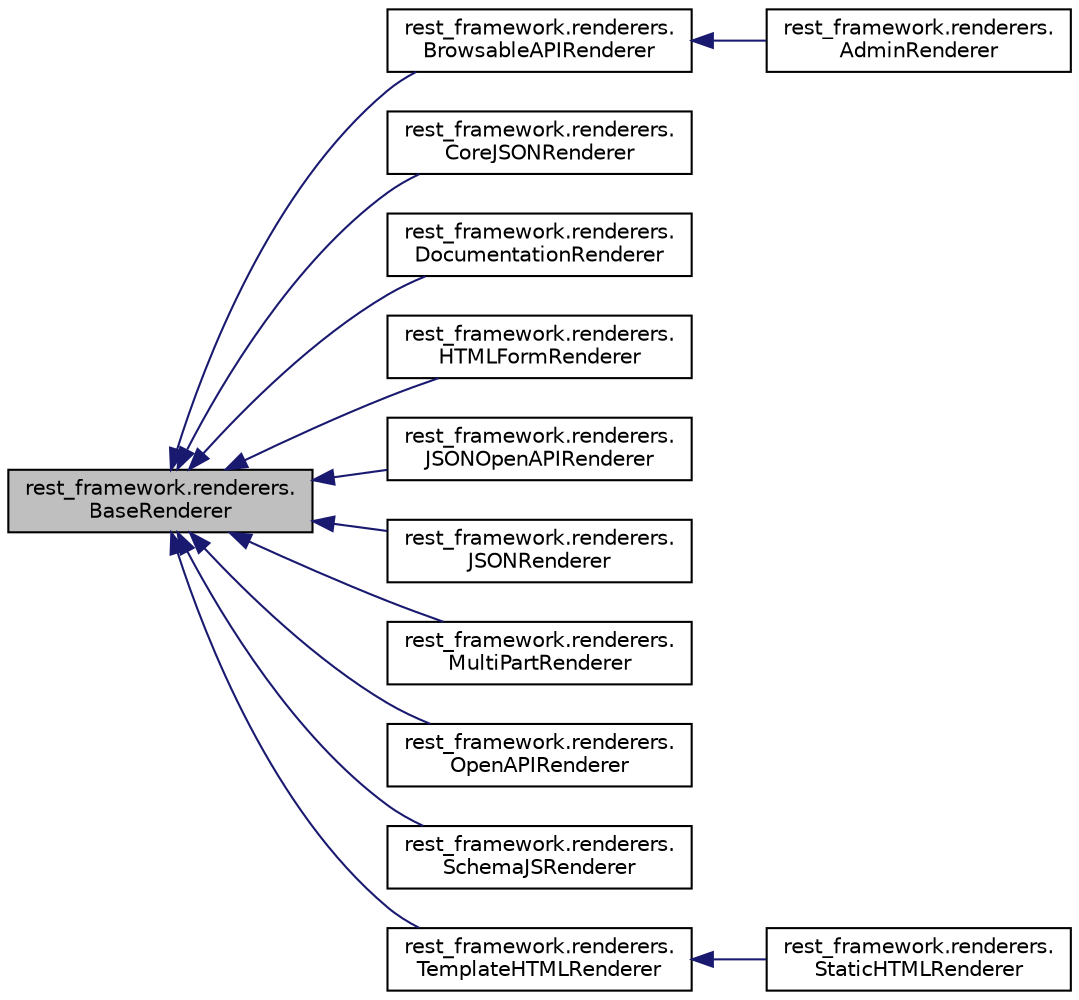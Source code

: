 digraph "rest_framework.renderers.BaseRenderer"
{
 // LATEX_PDF_SIZE
  edge [fontname="Helvetica",fontsize="10",labelfontname="Helvetica",labelfontsize="10"];
  node [fontname="Helvetica",fontsize="10",shape=record];
  rankdir="LR";
  Node1 [label="rest_framework.renderers.\lBaseRenderer",height=0.2,width=0.4,color="black", fillcolor="grey75", style="filled", fontcolor="black",tooltip=" "];
  Node1 -> Node2 [dir="back",color="midnightblue",fontsize="10",style="solid"];
  Node2 [label="rest_framework.renderers.\lBrowsableAPIRenderer",height=0.2,width=0.4,color="black", fillcolor="white", style="filled",URL="$classrest__framework_1_1renderers_1_1_browsable_a_p_i_renderer.html",tooltip=" "];
  Node2 -> Node3 [dir="back",color="midnightblue",fontsize="10",style="solid"];
  Node3 [label="rest_framework.renderers.\lAdminRenderer",height=0.2,width=0.4,color="black", fillcolor="white", style="filled",URL="$classrest__framework_1_1renderers_1_1_admin_renderer.html",tooltip=" "];
  Node1 -> Node4 [dir="back",color="midnightblue",fontsize="10",style="solid"];
  Node4 [label="rest_framework.renderers.\lCoreJSONRenderer",height=0.2,width=0.4,color="black", fillcolor="white", style="filled",URL="$classrest__framework_1_1renderers_1_1_core_j_s_o_n_renderer.html",tooltip=" "];
  Node1 -> Node5 [dir="back",color="midnightblue",fontsize="10",style="solid"];
  Node5 [label="rest_framework.renderers.\lDocumentationRenderer",height=0.2,width=0.4,color="black", fillcolor="white", style="filled",URL="$classrest__framework_1_1renderers_1_1_documentation_renderer.html",tooltip=" "];
  Node1 -> Node6 [dir="back",color="midnightblue",fontsize="10",style="solid"];
  Node6 [label="rest_framework.renderers.\lHTMLFormRenderer",height=0.2,width=0.4,color="black", fillcolor="white", style="filled",URL="$classrest__framework_1_1renderers_1_1_h_t_m_l_form_renderer.html",tooltip=" "];
  Node1 -> Node7 [dir="back",color="midnightblue",fontsize="10",style="solid"];
  Node7 [label="rest_framework.renderers.\lJSONOpenAPIRenderer",height=0.2,width=0.4,color="black", fillcolor="white", style="filled",URL="$classrest__framework_1_1renderers_1_1_j_s_o_n_open_a_p_i_renderer.html",tooltip=" "];
  Node1 -> Node8 [dir="back",color="midnightblue",fontsize="10",style="solid"];
  Node8 [label="rest_framework.renderers.\lJSONRenderer",height=0.2,width=0.4,color="black", fillcolor="white", style="filled",URL="$classrest__framework_1_1renderers_1_1_j_s_o_n_renderer.html",tooltip=" "];
  Node1 -> Node9 [dir="back",color="midnightblue",fontsize="10",style="solid"];
  Node9 [label="rest_framework.renderers.\lMultiPartRenderer",height=0.2,width=0.4,color="black", fillcolor="white", style="filled",URL="$classrest__framework_1_1renderers_1_1_multi_part_renderer.html",tooltip=" "];
  Node1 -> Node10 [dir="back",color="midnightblue",fontsize="10",style="solid"];
  Node10 [label="rest_framework.renderers.\lOpenAPIRenderer",height=0.2,width=0.4,color="black", fillcolor="white", style="filled",URL="$classrest__framework_1_1renderers_1_1_open_a_p_i_renderer.html",tooltip=" "];
  Node1 -> Node11 [dir="back",color="midnightblue",fontsize="10",style="solid"];
  Node11 [label="rest_framework.renderers.\lSchemaJSRenderer",height=0.2,width=0.4,color="black", fillcolor="white", style="filled",URL="$classrest__framework_1_1renderers_1_1_schema_j_s_renderer.html",tooltip=" "];
  Node1 -> Node12 [dir="back",color="midnightblue",fontsize="10",style="solid"];
  Node12 [label="rest_framework.renderers.\lTemplateHTMLRenderer",height=0.2,width=0.4,color="black", fillcolor="white", style="filled",URL="$classrest__framework_1_1renderers_1_1_template_h_t_m_l_renderer.html",tooltip=" "];
  Node12 -> Node13 [dir="back",color="midnightblue",fontsize="10",style="solid"];
  Node13 [label="rest_framework.renderers.\lStaticHTMLRenderer",height=0.2,width=0.4,color="black", fillcolor="white", style="filled",URL="$classrest__framework_1_1renderers_1_1_static_h_t_m_l_renderer.html",tooltip=" "];
}
